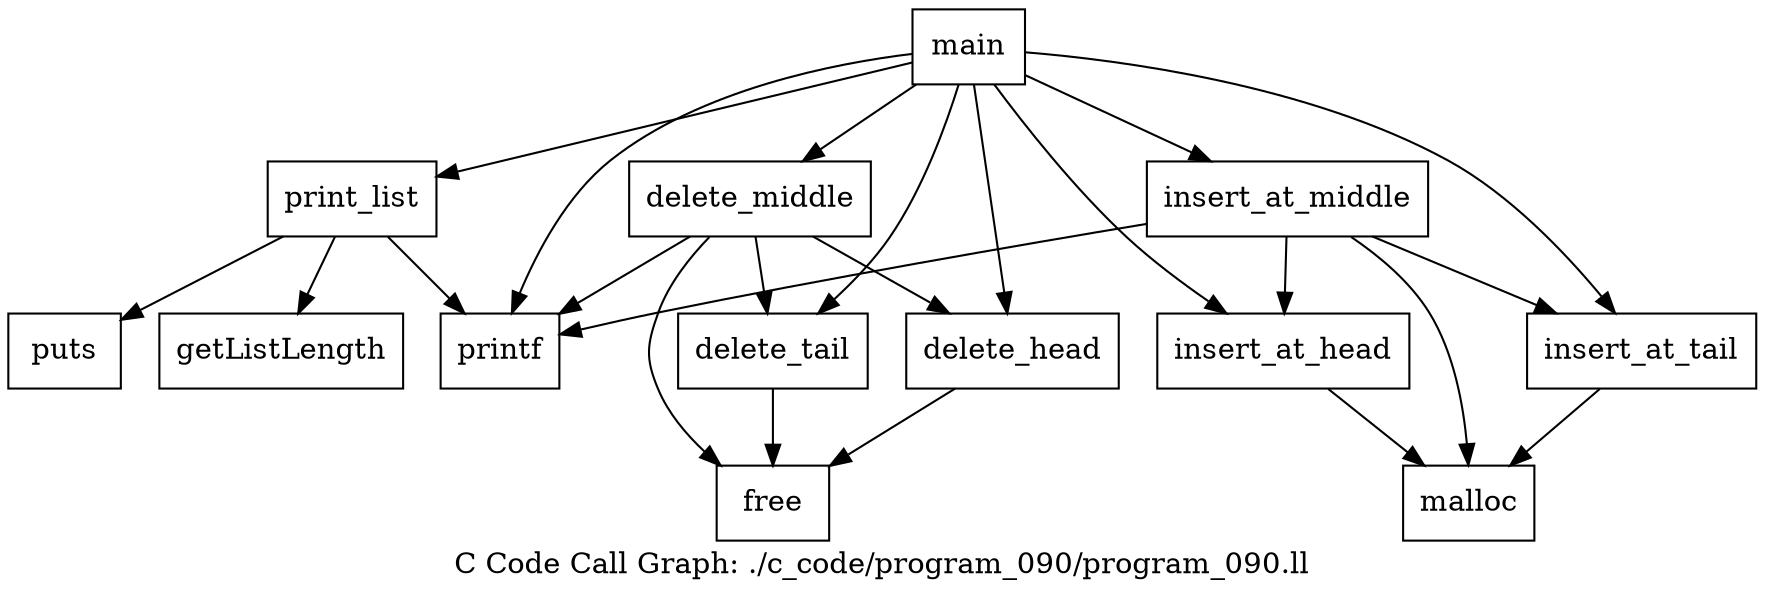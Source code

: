 digraph "C Code Call Graph: ./c_code/program_090/program_090.ll" {
	label="C Code Call Graph: ./c_code/program_090/program_090.ll";

	Node0x5579e75220b0 [shape=record,label="{main}"];
	Node0x5579e75220b0 -> Node0x5579e7522db0;
	Node0x5579e75220b0 -> Node0x5579e7524e90;
	Node0x5579e75220b0 -> Node0x5579e7525ac0;
	Node0x5579e75220b0 -> Node0x5579e75374e0;
	Node0x5579e75220b0 -> Node0x5579e7526420;
	Node0x5579e75220b0 -> Node0x5579e7524cf0;
	Node0x5579e75220b0 -> Node0x5579e752c2b0;
	Node0x5579e75220b0 -> Node0x5579e7527950;
	Node0x5579e7522db0 [shape=record,label="{printf}"];
	Node0x5579e7524e90 [shape=record,label="{insert_at_head}"];
	Node0x5579e7524e90 -> Node0x5579e7537560;
	Node0x5579e7526420 [shape=record,label="{insert_at_tail}"];
	Node0x5579e7526420 -> Node0x5579e7537560;
	Node0x5579e752c2b0 [shape=record,label="{insert_at_middle}"];
	Node0x5579e752c2b0 -> Node0x5579e7524e90;
	Node0x5579e752c2b0 -> Node0x5579e7537560;
	Node0x5579e752c2b0 -> Node0x5579e7526420;
	Node0x5579e752c2b0 -> Node0x5579e7522db0;
	Node0x5579e75374e0 [shape=record,label="{delete_middle}"];
	Node0x5579e75374e0 -> Node0x5579e7527950;
	Node0x5579e75374e0 -> Node0x5579e7524cf0;
	Node0x5579e75374e0 -> Node0x5579e7537760;
	Node0x5579e75374e0 -> Node0x5579e7522db0;
	Node0x5579e7537560 [shape=record,label="{malloc}"];
	Node0x5579e7527950 [shape=record,label="{delete_head}"];
	Node0x5579e7527950 -> Node0x5579e7537760;
	Node0x5579e7537760 [shape=record,label="{free}"];
	Node0x5579e7524cf0 [shape=record,label="{delete_tail}"];
	Node0x5579e7524cf0 -> Node0x5579e7537760;
	Node0x5579e7525ac0 [shape=record,label="{print_list}"];
	Node0x5579e7525ac0 -> Node0x5579e7522db0;
	Node0x5579e7525ac0 -> Node0x5579e75378a0;
	Node0x5579e7525ac0 -> Node0x5579e7538c10;
	Node0x5579e7538c10 [shape=record,label="{puts}"];
	Node0x5579e75378a0 [shape=record,label="{getListLength}"];
}
